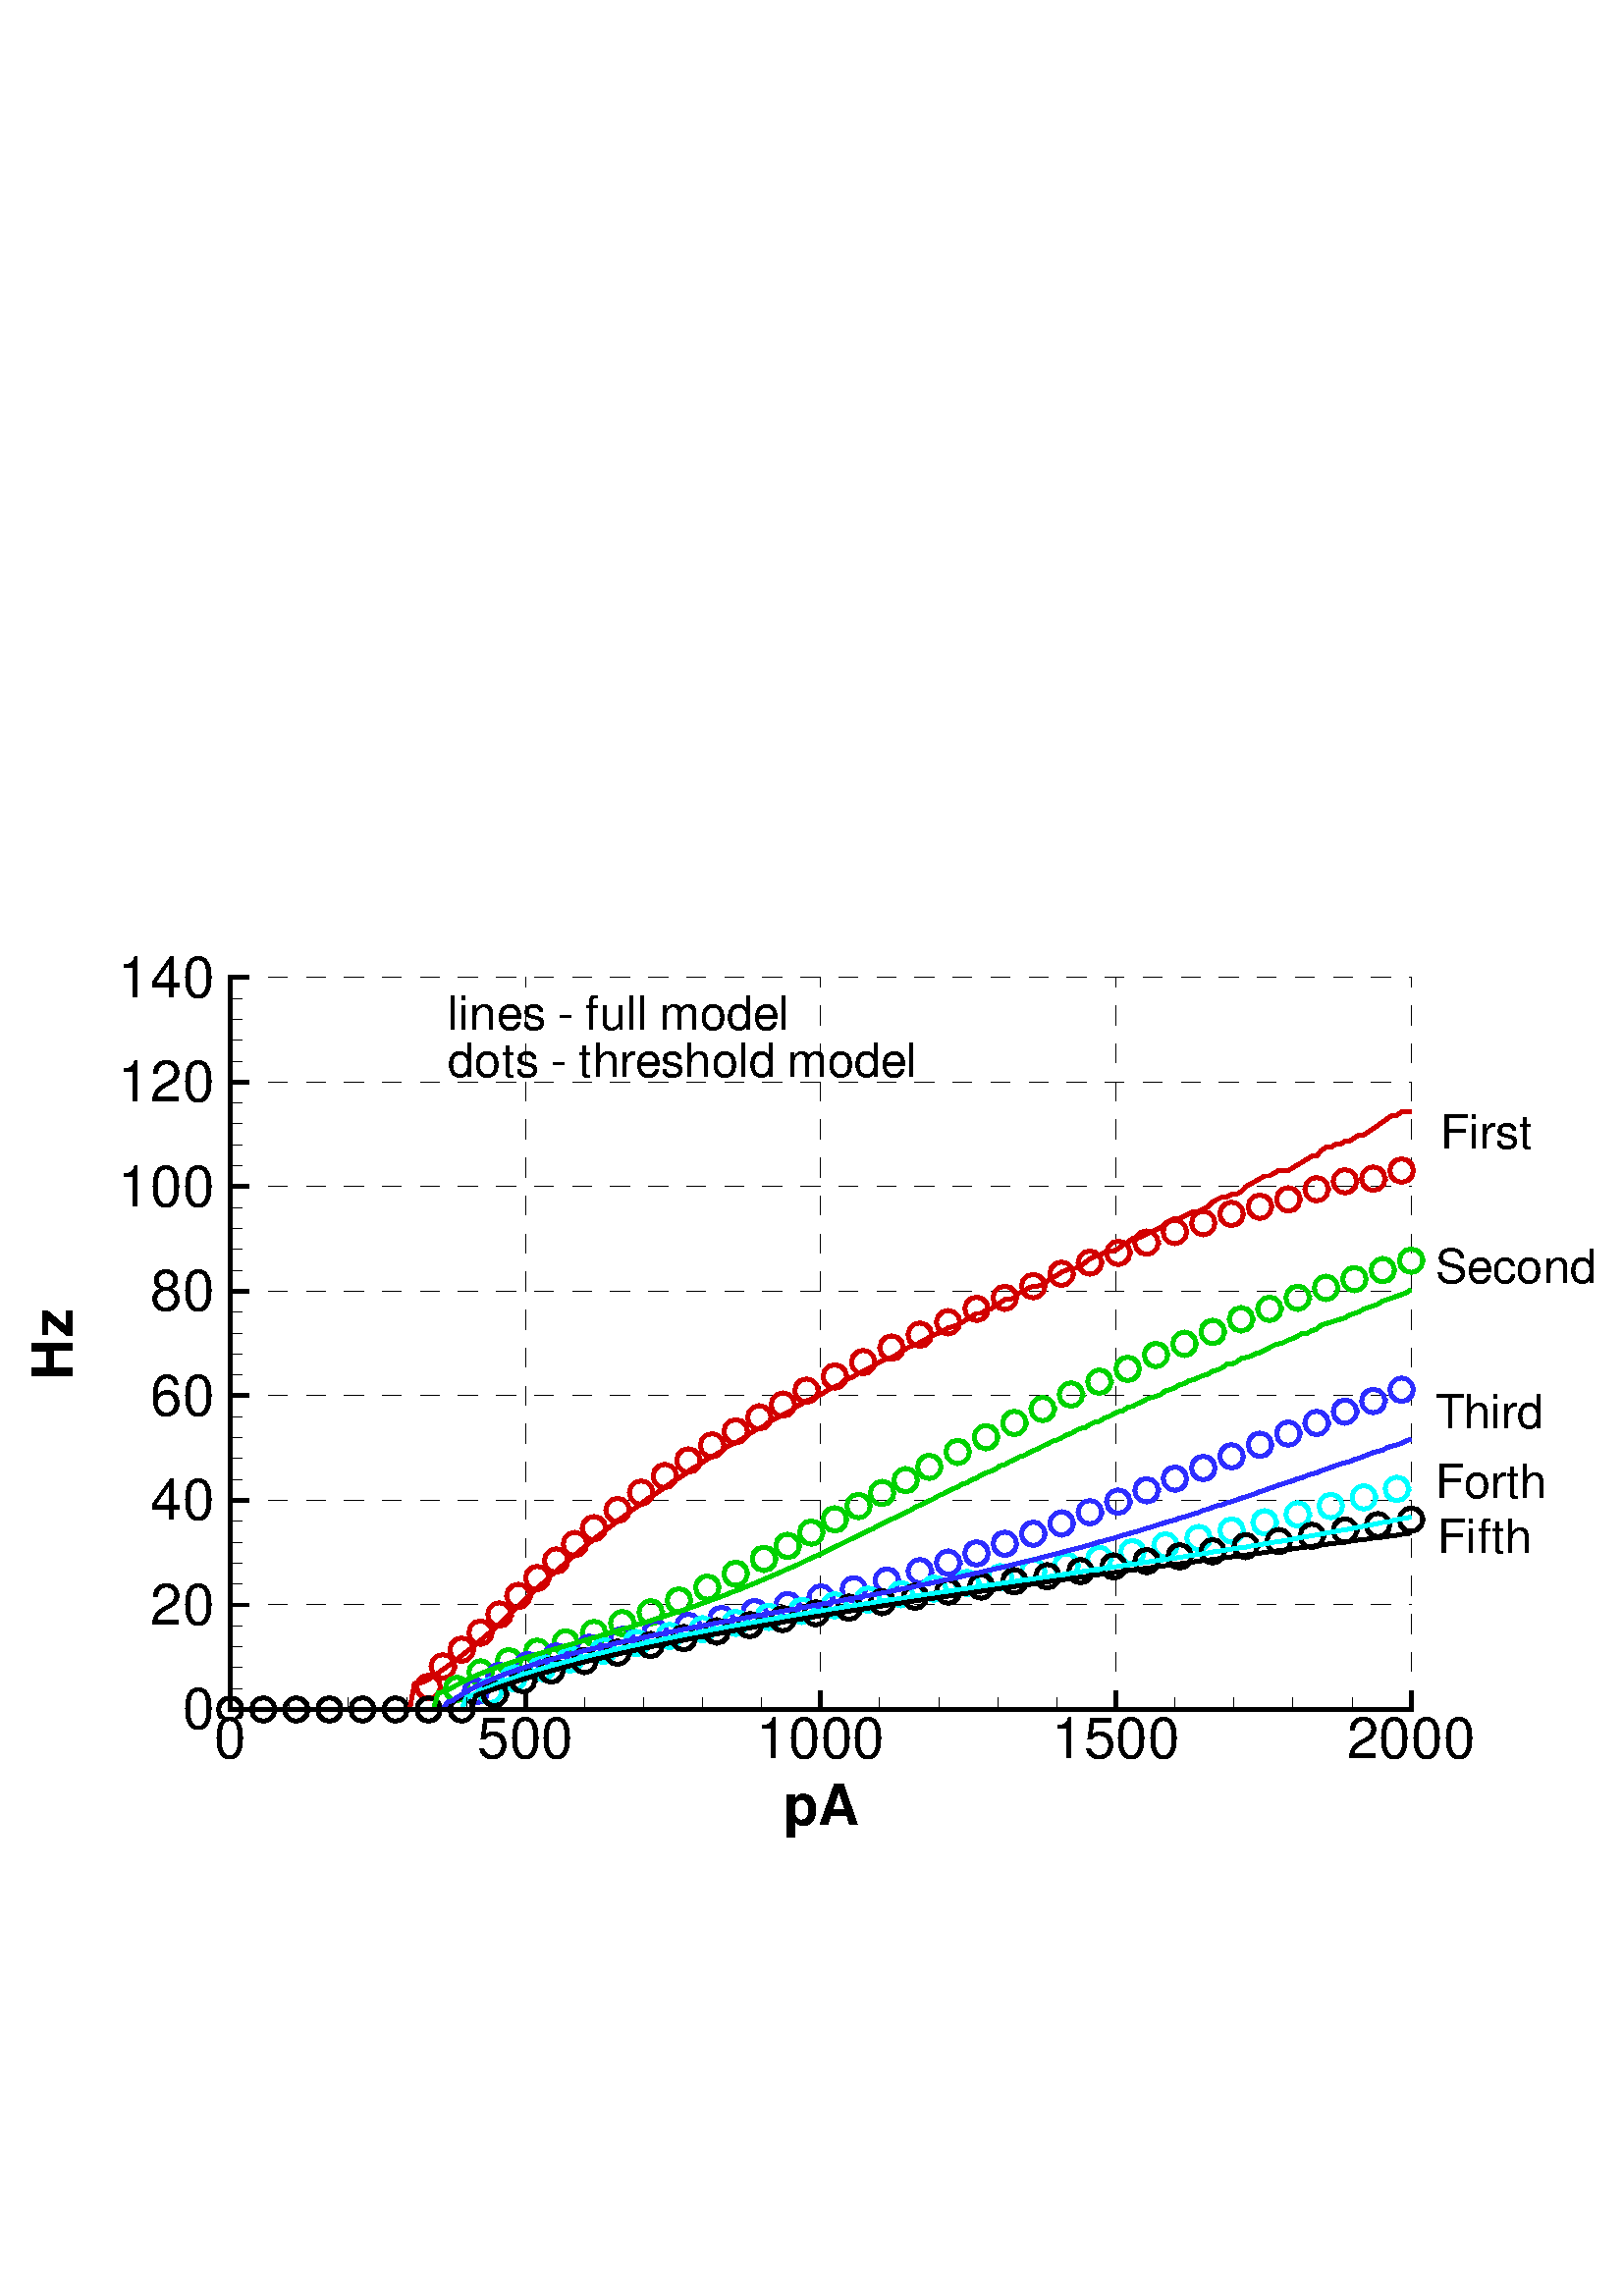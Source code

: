 %!PS-Adobe-2.0 EPSF-1.2
%%Pages:1
%%BoundingBox: 8 164 588 515
%%DocumentFonts: Helvetica Helvetica-Bold Symbol Times-Roman Times-Bold Times-Italic Times-BoldItalic Courier Courier-Bold
%%EndComments
/tecplotdict 120 dict def
tecplotdict begin
/ed  {exch def} def
/ftl {findfont exch scalefont setfont} def
/ftr {/ISOLatin1-Times-Roman ftl} def
/ftb {/ISOLatin1-Times-Bold ftl} def
/fti {/ISOLatin1-Times-Italic ftl} def
/ftib {/ISOLatin1-Times-BoldItalic ftl} def
/fcr {/ISOLatin1-Courier ftl} def
/fcb {/ISOLatin1-Courier-Bold ftl} def
/fhn {/ISOLatin1-Helvetica ftl} def
/fhb {/ISOLatin1-Helvetica-Bold ftl} def
/fsy {/Symbol ftl} def
/gs /gsave load def
/gr /grestore load def
/np /newpath load def
/cp /closepath load def
/g /setgray load def
/lc {setlinecap} def
/lj /setlinejoin load def
/x /setrgbcolor load def
/sd /setdash load def
/sw {setlinewidth} def
/cpt /currentpoint load def
/m {moveto} def
/rm /rmoveto load def
/l /lineto load def
/r /rlineto load def
/sf /setflat load def
/s /stroke load def
/q {cpt s m} def
/ro /rotate load def
/sh /show load def
/clp {cp gr gs np m l l l cp clip np cp} def
/dorect
{
/height ed
/width  ed
m
0 height r
width 0 r
0 height neg r
cp
} def
/er {cp np dorect g fill 0 g cp} def
/erc {cp np dorect x fill 0 g cp} def
/br {cp np dorect g cp s} def
/brc {cp np dorect x cp s} def
/ii 0 def
/n 0 def
/CurA 0 def
/Ry 0 def
/Rx 0 def
/CA 0 def
/SA 0 def
/SJ 0 def
/SI 0 def
/bi 0 def
/i 0 def
/ib 0 def
/ig 0 def
/ir 0 def
/ishade 0 def
/bshade 0 def
/dcs
{
m
dup dup dup
-2 div dup
rm
0 r
0 exch r
neg 0 r
cp
} bind def
/pg
{
/size ed
/Ny ed
/Nx ed
/Y2 ed
/X2 ed
/Y1 ed
/X1 ed
Ny 1 gt
{/Dy Y2 Y1 sub Ny 1 sub div def}
{/Dy 0.0 def}
ifelse
Nx 1 gt
{/Dx X2 X1 sub Nx 1 sub div def}
{/Dx 0.0 def}
ifelse
Y1 Dy Y2 Dy 2 div add
{
X1 Dx X2 Dx 2 div add
{
1 index
size 3 1 roll
dcs fill
Dx 0.0 eq
{exit}
if
} for
pop
Dy 0.0 eq
{exit}
if
} for
} bind def
/z
{
/ii ed
rea ii get
gra ii get
bla ii get
} def
/lrgb
{
/ii ed
/blue ed
/green ed
/red ed
bla ii blue put
gra ii green put
rea ii red put
} def
/trace
{
cp np
m
1 1 n 
{
pop
r
} for
cp
} def
/f
{
/ishade ed
/n ed 
s
trace
ishade g fill
} def
/b
{
/bshade ed
/n ed 
m
1 1 n 
{
pop
r
} for
bshade g s
} def
/fb
{
/bshade ed
/ishade ed
/n ed 
s 
n 2 mul 2 add copy
trace
ishade g fill
trace
bshade g s
} def
/c
{
/n ed 
s 
trace
s
} def
/fc
{
/i ed
/n ed 
s 
trace
i z x fill
} def
/fd
{
/ib ed
/ig ed
/ir ed
/n ed 
s 
trace
ir ig ib x fill
} def
/bc
{
/i ed
/n ed 
m
1 1 n 
{
pop
r
} for
i z x s
} def
/fbc
{
/ii ed
/bi ed
/n ed 
s 
n 2 mul 2 add copy
trace
ii z x fill
trace
bi z x s
} def
/fbd
{
/ib ed
/ig ed
/ir ed
/bi ed
/n ed 
s
n 2 mul 2 add copy
trace
ir ig ib x fill
trace
bi z x s
} def
/e
{
/Ry ed
/Rx ed
/CA ed
/SA ed
/SJ ed
/SI ed
/DelX SA cos Rx mul def
/DelY SA sin Ry mul def
/XI SI DelX add def
/YI SJ DelY add def
/OCX DelX def
/OCY DelY def
/N 0 def
SA CA add
CA
SA 360 add
{
/CurA ed
/CX CurA cos Rx mul def
/CY CurA sin Ry mul def
OCX CX sub 
OCY CY sub 
/OCX CX def
/OCY CY def
/N N 1 add def
}
for
XI YI N
} def
%%EndProlog
%%Page:? 1
/getisofont
{
findfont
dup length dict begin
{
1 index /FID ne {def}{pop pop} ifelse
} forall
/Encoding ISOLatin1Encoding def
currentdict
end
} def
/Helvetica             getisofont /ISOLatin1-Helvetica             exch definefont pop
/Helvetica-Bold        getisofont /ISOLatin1-Helvetica-Bold        exch definefont pop
/Helvetica-Oblique     getisofont /ISOLatin1-Helvetica-Oblique     exch definefont pop
/Helvetica-BoldOblique getisofont /ISOLatin1-Helvetica-BoldOblique exch definefont pop
/Times-Roman           getisofont /ISOLatin1-Times-Roman           exch definefont pop
/Times-Bold            getisofont /ISOLatin1-Times-Bold            exch definefont pop
/Times-BoldItalic      getisofont /ISOLatin1-Times-BoldItalic      exch definefont pop
/Times-Italic          getisofont /ISOLatin1-Times-Italic          exch definefont pop
/Courier               getisofont /ISOLatin1-Courier               exch definefont pop
/Courier-Bold          getisofont /ISOLatin1-Courier-Bold          exch definefont pop
/Courier-Oblique       getisofont /ISOLatin1-Courier-Oblique       exch definefont pop
/Courier-BoldOblique   getisofont /ISOLatin1-Courier-BoldOblique   exch definefont pop
/rea 468 array def
/gra 468 array def
/bla 468 array def
0 0 0 0 lrgb
0.824 0 0 1 lrgb
0 0.824 0 2 lrgb
0.176 0.176 1 3 lrgb
0 1 1 4 lrgb
1 1 0.176 5 lrgb
1 0 1 6 lrgb
1 1 1 7 lrgb
0.333 0.333 0.333 8 lrgb
0.831 0.831 0.831 9 lrgb
1 0.498 0 10 lrgb
0.498 1 0 11 lrgb
0 1 0.498 12 lrgb
0 0.498 1 13 lrgb
0.498 0 1 14 lrgb
1 0 0.498 15 lrgb
0.333 0 0 16 lrgb
1 0.667 0.667 17 lrgb
1 0.667 0.333 18 lrgb
0.333 1 0.333 19 lrgb
0.333 1 0.667 20 lrgb
0.333 0.333 1 21 lrgb
0.667 0.333 1 22 lrgb
1 0.333 0.333 23 lrgb
0.333 0.333 0 24 lrgb
1 1 0.667 25 lrgb
1 1 0.333 26 lrgb
0 1 0.333 27 lrgb
0.333 1 1 28 lrgb
0.333 0 1 29 lrgb
1 0.333 1 30 lrgb
1 0.333 0 31 lrgb
0 0.333 0 32 lrgb
0.667 1 0.667 33 lrgb
0.667 1 0.333 34 lrgb
0 0.667 0.333 35 lrgb
0.333 0.667 1 36 lrgb
0.333 0 0.667 37 lrgb
1 0.333 0.667 38 lrgb
0.667 0.333 0 39 lrgb
0 0.333 0.333 40 lrgb
0.667 1 1 41 lrgb
0.667 1 0 42 lrgb
0 0.667 0 43 lrgb
0 0.667 1 44 lrgb
0 0 0.667 45 lrgb
1 0 0.667 46 lrgb
0.667 0 0 47 lrgb
0 0 0.333 48 lrgb
0.667 0.667 1 49 lrgb
0.667 0.667 0 50 lrgb
0.333 0.667 0 51 lrgb
0 0.667 0.667 52 lrgb
0 0.333 0.667 53 lrgb
0.667 0 0.667 54 lrgb
0.667 0 0.333 55 lrgb
0.333 0 0.333 56 lrgb
1 0.667 1 57 lrgb
0.667 0.667 0.333 58 lrgb
0.333 0.667 0.333 59 lrgb
0.333 0.667 0.667 60 lrgb
0.333 0.333 0.667 61 lrgb
0.667 0.333 0.667 62 lrgb
0.667 0.333 0.333 63 lrgb
0.588 0.588 0.588 64 lrgb
0.412 0.412 0.412 65 lrgb
0 0 0 66 lrgb
0 0 1 67 lrgb
0 0.012 1 68 lrgb
0 0.02 1 69 lrgb
0 0.031 1 70 lrgb
0 0.039 1 71 lrgb
0 0.051 1 72 lrgb
0 0.059 1 73 lrgb
0 0.071 1 74 lrgb
0 0.078 1 75 lrgb
0 0.09 1 76 lrgb
0 0.098 1 77 lrgb
0 0.11 1 78 lrgb
0 0.122 1 79 lrgb
0 0.129 1 80 lrgb
0 0.141 1 81 lrgb
0 0.149 1 82 lrgb
0 0.161 1 83 lrgb
0 0.169 1 84 lrgb
0 0.18 1 85 lrgb
0 0.188 1 86 lrgb
0 0.2 1 87 lrgb
0 0.212 1 88 lrgb
0 0.22 1 89 lrgb
0 0.231 1 90 lrgb
0 0.239 1 91 lrgb
0 0.251 1 92 lrgb
0 0.259 1 93 lrgb
0 0.271 1 94 lrgb
0 0.278 1 95 lrgb
0 0.29 1 96 lrgb
0 0.298 1 97 lrgb
0 0.31 1 98 lrgb
0 0.322 1 99 lrgb
0 0.329 1 100 lrgb
0 0.341 1 101 lrgb
0 0.349 1 102 lrgb
0 0.361 1 103 lrgb
0 0.369 1 104 lrgb
0 0.38 1 105 lrgb
0 0.388 1 106 lrgb
0 0.4 1 107 lrgb
0 0.412 1 108 lrgb
0 0.42 1 109 lrgb
0 0.431 1 110 lrgb
0 0.439 1 111 lrgb
0 0.451 1 112 lrgb
0 0.459 1 113 lrgb
0 0.471 1 114 lrgb
0 0.478 1 115 lrgb
0 0.49 1 116 lrgb
0 0.498 1 117 lrgb
0 0.51 1 118 lrgb
0 0.522 1 119 lrgb
0 0.529 1 120 lrgb
0 0.541 1 121 lrgb
0 0.549 1 122 lrgb
0 0.561 1 123 lrgb
0 0.569 1 124 lrgb
0 0.58 1 125 lrgb
0 0.588 1 126 lrgb
0 0.6 1 127 lrgb
0 0.612 1 128 lrgb
0 0.62 1 129 lrgb
0 0.631 1 130 lrgb
0 0.639 1 131 lrgb
0 0.651 1 132 lrgb
0 0.659 1 133 lrgb
0 0.671 1 134 lrgb
0 0.678 1 135 lrgb
0 0.69 1 136 lrgb
0 0.698 1 137 lrgb
0 0.71 1 138 lrgb
0 0.722 1 139 lrgb
0 0.729 1 140 lrgb
0 0.741 1 141 lrgb
0 0.749 1 142 lrgb
0 0.761 1 143 lrgb
0 0.769 1 144 lrgb
0 0.78 1 145 lrgb
0 0.788 1 146 lrgb
0 0.8 1 147 lrgb
0 0.812 1 148 lrgb
0 0.82 1 149 lrgb
0 0.831 1 150 lrgb
0 0.839 1 151 lrgb
0 0.851 1 152 lrgb
0 0.859 1 153 lrgb
0 0.871 1 154 lrgb
0 0.878 1 155 lrgb
0 0.89 1 156 lrgb
0 0.898 1 157 lrgb
0 0.91 1 158 lrgb
0 0.922 1 159 lrgb
0 0.929 1 160 lrgb
0 0.941 1 161 lrgb
0 0.949 1 162 lrgb
0 0.961 1 163 lrgb
0 0.969 1 164 lrgb
0 0.98 1 165 lrgb
0 0.988 1 166 lrgb
0 1 1 167 lrgb
0 1 0.988 168 lrgb
0 1 0.98 169 lrgb
0 1 0.969 170 lrgb
0 1 0.961 171 lrgb
0 1 0.949 172 lrgb
0 1 0.941 173 lrgb
0 1 0.929 174 lrgb
0 1 0.922 175 lrgb
0 1 0.91 176 lrgb
0 1 0.898 177 lrgb
0 1 0.89 178 lrgb
0 1 0.878 179 lrgb
0 1 0.871 180 lrgb
0 1 0.859 181 lrgb
0 1 0.851 182 lrgb
0 1 0.839 183 lrgb
0 1 0.831 184 lrgb
0 1 0.82 185 lrgb
0 1 0.812 186 lrgb
0 1 0.8 187 lrgb
0 1 0.788 188 lrgb
0 1 0.78 189 lrgb
0 1 0.769 190 lrgb
0 1 0.761 191 lrgb
0 1 0.749 192 lrgb
0 1 0.741 193 lrgb
0 1 0.729 194 lrgb
0 1 0.722 195 lrgb
0 1 0.71 196 lrgb
0 1 0.698 197 lrgb
0 1 0.69 198 lrgb
0 1 0.678 199 lrgb
0 1 0.671 200 lrgb
0 1 0.659 201 lrgb
0 1 0.651 202 lrgb
0 1 0.639 203 lrgb
0 1 0.631 204 lrgb
0 1 0.62 205 lrgb
0 1 0.612 206 lrgb
0 1 0.6 207 lrgb
0 1 0.588 208 lrgb
0 1 0.58 209 lrgb
0 1 0.569 210 lrgb
0 1 0.561 211 lrgb
0 1 0.549 212 lrgb
0 1 0.541 213 lrgb
0 1 0.529 214 lrgb
0 1 0.522 215 lrgb
0 1 0.51 216 lrgb
0 1 0.498 217 lrgb
0 1 0.49 218 lrgb
0 1 0.478 219 lrgb
0 1 0.471 220 lrgb
0 1 0.459 221 lrgb
0 1 0.451 222 lrgb
0 1 0.439 223 lrgb
0 1 0.431 224 lrgb
0 1 0.42 225 lrgb
0 1 0.412 226 lrgb
0 1 0.4 227 lrgb
0 1 0.388 228 lrgb
0 1 0.38 229 lrgb
0 1 0.369 230 lrgb
0 1 0.361 231 lrgb
0 1 0.349 232 lrgb
0 1 0.341 233 lrgb
0 1 0.329 234 lrgb
0 1 0.322 235 lrgb
0 1 0.31 236 lrgb
0 1 0.298 237 lrgb
0 1 0.29 238 lrgb
0 1 0.278 239 lrgb
0 1 0.271 240 lrgb
0 1 0.259 241 lrgb
0 1 0.251 242 lrgb
0 1 0.239 243 lrgb
0 1 0.231 244 lrgb
0 1 0.22 245 lrgb
0 1 0.212 246 lrgb
0 1 0.2 247 lrgb
0 1 0.188 248 lrgb
0 1 0.18 249 lrgb
0 1 0.169 250 lrgb
0 1 0.161 251 lrgb
0 1 0.149 252 lrgb
0 1 0.141 253 lrgb
0 1 0.129 254 lrgb
0 1 0.122 255 lrgb
0 1 0.11 256 lrgb
0 1 0.098 257 lrgb
0 1 0.09 258 lrgb
0 1 0.078 259 lrgb
0 1 0.071 260 lrgb
0 1 0.059 261 lrgb
0 1 0.051 262 lrgb
0 1 0.039 263 lrgb
0 1 0.031 264 lrgb
0 1 0.02 265 lrgb
0 1 0.012 266 lrgb
0 1 0 267 lrgb
0.012 1 0 268 lrgb
0.02 1 0 269 lrgb
0.031 1 0 270 lrgb
0.039 1 0 271 lrgb
0.051 1 0 272 lrgb
0.059 1 0 273 lrgb
0.071 1 0 274 lrgb
0.078 1 0 275 lrgb
0.09 1 0 276 lrgb
0.098 1 0 277 lrgb
0.11 1 0 278 lrgb
0.122 1 0 279 lrgb
0.129 1 0 280 lrgb
0.141 1 0 281 lrgb
0.149 1 0 282 lrgb
0.161 1 0 283 lrgb
0.169 1 0 284 lrgb
0.18 1 0 285 lrgb
0.188 1 0 286 lrgb
0.2 1 0 287 lrgb
0.212 1 0 288 lrgb
0.22 1 0 289 lrgb
0.231 1 0 290 lrgb
0.239 1 0 291 lrgb
0.251 1 0 292 lrgb
0.259 1 0 293 lrgb
0.271 1 0 294 lrgb
0.278 1 0 295 lrgb
0.29 1 0 296 lrgb
0.298 1 0 297 lrgb
0.31 1 0 298 lrgb
0.322 1 0 299 lrgb
0.329 1 0 300 lrgb
0.341 1 0 301 lrgb
0.349 1 0 302 lrgb
0.361 1 0 303 lrgb
0.369 1 0 304 lrgb
0.38 1 0 305 lrgb
0.388 1 0 306 lrgb
0.4 1 0 307 lrgb
0.412 1 0 308 lrgb
0.42 1 0 309 lrgb
0.431 1 0 310 lrgb
0.439 1 0 311 lrgb
0.451 1 0 312 lrgb
0.459 1 0 313 lrgb
0.471 1 0 314 lrgb
0.478 1 0 315 lrgb
0.49 1 0 316 lrgb
0.498 1 0 317 lrgb
0.51 1 0 318 lrgb
0.522 1 0 319 lrgb
0.529 1 0 320 lrgb
0.541 1 0 321 lrgb
0.549 1 0 322 lrgb
0.561 1 0 323 lrgb
0.569 1 0 324 lrgb
0.58 1 0 325 lrgb
0.588 1 0 326 lrgb
0.6 1 0 327 lrgb
0.612 1 0 328 lrgb
0.62 1 0 329 lrgb
0.631 1 0 330 lrgb
0.639 1 0 331 lrgb
0.651 1 0 332 lrgb
0.659 1 0 333 lrgb
0.671 1 0 334 lrgb
0.678 1 0 335 lrgb
0.69 1 0 336 lrgb
0.698 1 0 337 lrgb
0.71 1 0 338 lrgb
0.722 1 0 339 lrgb
0.729 1 0 340 lrgb
0.741 1 0 341 lrgb
0.749 1 0 342 lrgb
0.761 1 0 343 lrgb
0.769 1 0 344 lrgb
0.78 1 0 345 lrgb
0.788 1 0 346 lrgb
0.8 1 0 347 lrgb
0.812 1 0 348 lrgb
0.82 1 0 349 lrgb
0.831 1 0 350 lrgb
0.839 1 0 351 lrgb
0.851 1 0 352 lrgb
0.859 1 0 353 lrgb
0.871 1 0 354 lrgb
0.878 1 0 355 lrgb
0.89 1 0 356 lrgb
0.898 1 0 357 lrgb
0.91 1 0 358 lrgb
0.922 1 0 359 lrgb
0.929 1 0 360 lrgb
0.941 1 0 361 lrgb
0.949 1 0 362 lrgb
0.961 1 0 363 lrgb
0.969 1 0 364 lrgb
0.98 1 0 365 lrgb
0.988 1 0 366 lrgb
1 1 0 367 lrgb
1 0.988 0 368 lrgb
1 0.98 0 369 lrgb
1 0.969 0 370 lrgb
1 0.961 0 371 lrgb
1 0.949 0 372 lrgb
1 0.941 0 373 lrgb
1 0.929 0 374 lrgb
1 0.922 0 375 lrgb
1 0.91 0 376 lrgb
1 0.898 0 377 lrgb
1 0.89 0 378 lrgb
1 0.878 0 379 lrgb
1 0.871 0 380 lrgb
1 0.859 0 381 lrgb
1 0.851 0 382 lrgb
1 0.839 0 383 lrgb
1 0.831 0 384 lrgb
1 0.82 0 385 lrgb
1 0.812 0 386 lrgb
1 0.8 0 387 lrgb
1 0.788 0 388 lrgb
1 0.78 0 389 lrgb
1 0.769 0 390 lrgb
1 0.761 0 391 lrgb
1 0.749 0 392 lrgb
1 0.741 0 393 lrgb
1 0.729 0 394 lrgb
1 0.722 0 395 lrgb
1 0.71 0 396 lrgb
1 0.698 0 397 lrgb
1 0.69 0 398 lrgb
1 0.678 0 399 lrgb
1 0.671 0 400 lrgb
1 0.659 0 401 lrgb
1 0.651 0 402 lrgb
1 0.639 0 403 lrgb
1 0.631 0 404 lrgb
1 0.62 0 405 lrgb
1 0.612 0 406 lrgb
1 0.6 0 407 lrgb
1 0.588 0 408 lrgb
1 0.58 0 409 lrgb
1 0.569 0 410 lrgb
1 0.561 0 411 lrgb
1 0.549 0 412 lrgb
1 0.541 0 413 lrgb
1 0.529 0 414 lrgb
1 0.522 0 415 lrgb
1 0.51 0 416 lrgb
1 0.498 0 417 lrgb
1 0.49 0 418 lrgb
1 0.478 0 419 lrgb
1 0.471 0 420 lrgb
1 0.459 0 421 lrgb
1 0.451 0 422 lrgb
1 0.439 0 423 lrgb
1 0.431 0 424 lrgb
1 0.42 0 425 lrgb
1 0.412 0 426 lrgb
1 0.4 0 427 lrgb
1 0.388 0 428 lrgb
1 0.38 0 429 lrgb
1 0.369 0 430 lrgb
1 0.361 0 431 lrgb
1 0.349 0 432 lrgb
1 0.341 0 433 lrgb
1 0.329 0 434 lrgb
1 0.322 0 435 lrgb
1 0.31 0 436 lrgb
1 0.298 0 437 lrgb
1 0.29 0 438 lrgb
1 0.278 0 439 lrgb
1 0.271 0 440 lrgb
1 0.259 0 441 lrgb
1 0.251 0 442 lrgb
1 0.239 0 443 lrgb
1 0.231 0 444 lrgb
1 0.22 0 445 lrgb
1 0.212 0 446 lrgb
1 0.2 0 447 lrgb
1 0.188 0 448 lrgb
1 0.18 0 449 lrgb
1 0.169 0 450 lrgb
1 0.161 0 451 lrgb
1 0.149 0 452 lrgb
1 0.141 0 453 lrgb
1 0.129 0 454 lrgb
1 0.122 0 455 lrgb
1 0.11 0 456 lrgb
1 0.098 0 457 lrgb
1 0.09 0 458 lrgb
1 0.078 0 459 lrgb
1 0.071 0 460 lrgb
1 0.059 0 461 lrgb
1 0.051 0 462 lrgb
1 0.039 0 463 lrgb
1 0.031 0 464 lrgb
1 0.02 0 465 lrgb
1 0.012 0 466 lrgb
1 0 0 467 lrgb
5 setmiterlimit
0.025 0.025 scale np
gs
359 6611 359 20559 23452 20559 23452 6611 clp
7 z 360 6612 23091 13946 erc
3376 8603 3376 19343 20696 19343 20696 8603 clp
0 z x 14 sw
0 lc
0 lj
[279] 0 sd
3377 8604 m
3377 19342 l
s
7706 8604 m
7706 19342 l
s
12036 8604 m
12036 19342 l
s
16365 8604 m
16365 19342 l
s
20695 8604 m
20695 19342 l
s
3377 8604 m
20695 8604 l
s
3377 10138 m
20695 10138 l
s
3377 11672 m
20695 11672 l
s
3377 13206 m
20695 13206 l
s
3377 14740 m
20695 14740 l
s
3377 16274 m
20695 16274 l
s
3377 17808 m
20695 17808 l
s
3377 19342 m
20695 19342 l
s
359 6611 359 20559 23452 20559 23452 6611 clp
3377 8604 0 30 173 173 e
56 sw
2 lc
0 lj
[] 0 sd
1 bc
3861 8604 0 30 173 173 e
1 bc
4346 8604 0 30 173 173 e
1 bc
4831 8604 0 30 173 173 e
1 bc
5316 8604 0 30 173 173 e
1 bc
5801 8604 0 30 173 173 e
1 bc
6286 8935 0 30 173 173 e
1 bc
6494 9236 0 30 173 173 e
1 bc
6771 9481 0 30 173 173 e
1 bc
7048 9732 0 30 173 173 e
1 bc
7325 9998 0 30 173 173 e
1 bc
7602 10269 0 30 173 173 e
1 bc
7879 10533 0 30 173 173 e
1 bc
8156 10789 0 30 173 173 e
1 bc
8433 11031 0 30 173 173 e
1 bc
8711 11262 0 30 173 173 e
1 bc
9057 11531 0 30 173 173 e
1 bc
9403 11786 0 30 173 173 e
1 bc
9750 12028 0 30 173 173 e
1 bc
10096 12256 0 30 173 173 e
1 bc
10442 12478 0 30 173 173 e
1 bc
10789 12684 0 30 173 173 e
1 bc
11135 12889 0 30 173 173 e
1 bc
11481 13076 0 30 173 173 e
1 bc
11828 13281 0 30 173 173 e
1 bc
12243 13489 0 30 173 173 e
1 bc
12659 13700 0 30 173 173 e
1 bc
13075 13912 0 30 173 173 e
1 bc
13490 14102 0 30 173 173 e
1 bc
13906 14285 0 30 173 173 e
1 bc
14322 14481 0 30 173 173 e
1 bc
14737 14643 0 30 173 173 e
1 bc
15153 14814 0 30 173 173 e
1 bc
15569 14996 0 30 173 173 e
1 bc
15984 15160 0 30 173 173 e
1 bc
16400 15303 0 30 173 173 e
1 bc
16815 15452 0 30 173 173 e
1 bc
17231 15609 0 30 173 173 e
1 bc
17647 15739 0 30 173 173 e
1 bc
18062 15874 0 30 173 173 e
1 bc
18478 15979 0 30 173 173 e
1 bc
18894 16087 0 30 173 173 e
1 bc
19309 16236 0 30 173 173 e
1 bc
19725 16352 0 30 173 173 e
1 bc
20141 16391 0 30 173 173 e
1 bc
20556 16511 0 30 173 173 e
1 bc
3377 8604 0 30 173 173 e
2 bc
3861 8604 0 30 173 173 e
2 bc
4346 8604 0 30 173 173 e
2 bc
4831 8604 0 30 173 173 e
2 bc
5316 8604 0 30 173 173 e
2 bc
5801 8604 0 30 173 173 e
2 bc
6286 8604 0 30 173 173 e
2 bc
6702 8905 0 30 173 173 e
2 bc
7048 9147 0 30 173 173 e
2 bc
7464 9312 0 30 173 173 e
2 bc
7879 9453 0 30 173 173 e
2 bc
8295 9588 0 30 173 173 e
2 bc
8711 9726 0 30 173 173 e
2 bc
9126 9871 0 30 173 173 e
2 bc
9542 10029 0 30 173 173 e
2 bc
9957 10203 0 30 173 173 e
2 bc
10373 10392 0 30 173 173 e
2 bc
10789 10596 0 30 173 173 e
2 bc
11204 10814 0 30 173 173 e
2 bc
11551 11004 0 30 173 173 e
2 bc
11897 11199 0 30 173 173 e
2 bc
12243 11393 0 30 173 173 e
2 bc
12590 11588 0 30 173 173 e
2 bc
12936 11780 0 30 173 173 e
2 bc
13283 11968 0 30 173 173 e
2 bc
13629 12163 0 30 173 173 e
2 bc
14045 12382 0 30 173 173 e
2 bc
14460 12599 0 30 173 173 e
2 bc
14876 12807 0 30 173 173 e
2 bc
15291 13012 0 30 173 173 e
2 bc
15707 13224 0 30 173 173 e
2 bc
16123 13413 0 30 173 173 e
2 bc
16538 13601 0 30 173 173 e
2 bc
16954 13804 0 30 173 173 e
2 bc
17370 13968 0 30 173 173 e
2 bc
17785 14142 0 30 173 173 e
2 bc
18201 14328 0 30 173 173 e
2 bc
18617 14481 0 30 173 173 e
2 bc
19032 14643 0 30 173 173 e
2 bc
19448 14789 0 30 173 173 e
2 bc
19864 14917 0 30 173 173 e
2 bc
20279 15049 0 30 173 173 e
2 bc
20695 15188 0 30 173 173 e
2 bc
3377 8604 0 30 173 173 e
3 bc
3861 8604 0 30 173 173 e
3 bc
4346 8604 0 30 173 173 e
3 bc
4831 8604 0 30 173 173 e
3 bc
5316 8604 0 30 173 173 e
3 bc
5801 8604 0 30 173 173 e
3 bc
6286 8604 0 30 173 173 e
3 bc
6771 8604 0 30 173 173 e
3 bc
6979 8872 0 30 173 173 e
3 bc
7325 9097 0 30 173 173 e
3 bc
7741 9255 0 30 173 173 e
3 bc
8156 9382 0 30 173 173 e
3 bc
8641 9509 0 30 173 173 e
3 bc
9126 9624 0 30 173 173 e
3 bc
9611 9730 0 30 173 173 e
3 bc
10096 9831 0 30 173 173 e
3 bc
10581 9931 0 30 173 173 e
3 bc
11066 10032 0 30 173 173 e
3 bc
11551 10136 0 30 173 173 e
3 bc
12036 10248 0 30 173 173 e
3 bc
12521 10367 0 30 173 173 e
3 bc
13005 10495 0 30 173 173 e
3 bc
13490 10633 0 30 173 173 e
3 bc
13906 10758 0 30 173 173 e
3 bc
14322 10893 0 30 173 173 e
3 bc
14737 11035 0 30 173 173 e
3 bc
15153 11182 0 30 173 173 e
3 bc
15569 11333 0 30 173 173 e
3 bc
15984 11498 0 30 173 173 e
3 bc
16400 11653 0 30 173 173 e
3 bc
16815 11820 0 30 173 173 e
3 bc
17231 11990 0 30 173 173 e
3 bc
17647 12147 0 30 173 173 e
3 bc
18062 12318 0 30 173 173 e
3 bc
18478 12487 0 30 173 173 e
3 bc
18894 12651 0 30 173 173 e
3 bc
19309 12807 0 30 173 173 e
3 bc
19725 12974 0 30 173 173 e
3 bc
20141 13129 0 30 173 173 e
3 bc
20556 13295 0 30 173 173 e
3 bc
3377 8604 0 30 173 173 e
4 bc
3861 8604 0 30 173 173 e
4 bc
4346 8604 0 30 173 173 e
4 bc
4831 8604 0 30 173 173 e
4 bc
5316 8604 0 30 173 173 e
4 bc
5801 8604 0 30 173 173 e
4 bc
6286 8604 0 30 173 173 e
4 bc
6771 8604 0 30 173 173 e
4 bc
7187 8875 0 30 173 173 e
4 bc
7533 9062 0 30 173 173 e
4 bc
7949 9214 0 30 173 173 e
4 bc
8364 9338 0 30 173 173 e
4 bc
8849 9464 0 30 173 173 e
4 bc
9334 9578 0 30 173 173 e
4 bc
9819 9682 0 30 173 173 e
4 bc
10304 9780 0 30 173 173 e
4 bc
10789 9874 0 30 173 173 e
4 bc
11274 9962 0 30 173 173 e
4 bc
11759 10050 0 30 173 173 e
4 bc
12243 10132 0 30 173 173 e
4 bc
12728 10215 0 30 173 173 e
4 bc
13213 10295 0 30 173 173 e
4 bc
13698 10377 0 30 173 173 e
4 bc
14183 10459 0 30 173 173 e
4 bc
14668 10543 0 30 173 173 e
4 bc
15153 10630 0 30 173 173 e
4 bc
15638 10717 0 30 173 173 e
4 bc
16123 10814 0 30 173 173 e
4 bc
16608 10911 0 30 173 173 e
4 bc
17093 11012 0 30 173 173 e
4 bc
17578 11119 0 30 173 173 e
4 bc
18062 11230 0 30 173 173 e
4 bc
18547 11348 0 30 173 173 e
4 bc
19032 11466 0 30 173 173 e
4 bc
19517 11588 0 30 173 173 e
4 bc
20002 11715 0 30 173 173 e
4 bc
20487 11840 0 30 173 173 e
4 bc
3377 8604 0 30 173 173 e
0 bc
3861 8604 0 30 173 173 e
0 bc
4346 8604 0 30 173 173 e
0 bc
4831 8604 0 30 173 173 e
0 bc
5316 8604 0 30 173 173 e
0 bc
5801 8604 0 30 173 173 e
0 bc
6286 8604 0 30 173 173 e
0 bc
6771 8604 0 30 173 173 e
0 bc
7256 8830 0 30 173 173 e
0 bc
7671 9034 0 30 173 173 e
0 bc
8087 9177 0 30 173 173 e
0 bc
8572 9316 0 30 173 173 e
0 bc
9057 9438 0 30 173 173 e
0 bc
9542 9549 0 30 173 173 e
0 bc
10027 9651 0 30 173 173 e
0 bc
10512 9749 0 30 173 173 e
0 bc
10997 9841 0 30 173 173 e
0 bc
11481 9930 0 30 173 173 e
0 bc
11966 10015 0 30 173 173 e
0 bc
12451 10097 0 30 173 173 e
0 bc
12936 10179 0 30 173 173 e
0 bc
13421 10257 0 30 173 173 e
0 bc
13906 10333 0 30 173 173 e
0 bc
14391 10408 0 30 173 173 e
0 bc
14876 10484 0 30 173 173 e
0 bc
15361 10558 0 30 173 173 e
0 bc
15846 10633 0 30 173 173 e
0 bc
16331 10702 0 30 173 173 e
0 bc
16815 10780 0 30 173 173 e
0 bc
17300 10850 0 30 173 173 e
0 bc
17785 10924 0 30 173 173 e
0 bc
18270 11001 0 30 173 173 e
0 bc
18755 11074 0 30 173 173 e
0 bc
19240 11152 0 30 173 173 e
0 bc
19725 11230 0 30 173 173 e
0 bc
20210 11309 0 30 173 173 e
0 bc
20695 11388 0 30 173 173 e
0 bc
3376 8603 3376 19343 20696 19343 20696 8603 clp
1 z x 56 sw
0 lc
0 lj
[] 0 sd
3377 8604 m
3446 8604 l
3515 8604 l
3584 8604 l
3654 8604 l
3723 8604 l
3792 8604 l
3861 8604 l
3931 8604 l
4000 8604 l
4069 8604 l
4139 8604 l
4208 8604 l
4277 8604 l
4346 8604 l
4416 8604 l
4485 8604 l
4554 8604 l
4623 8604 l
4693 8604 l
4762 8604 l
4831 8604 l
4901 8604 l
4970 8604 l
5039 8604 l
5108 8604 l
5178 8604 l
5247 8604 l
5316 8604 l
5385 8604 l
5455 8604 l
5524 8604 l
5593 8604 l
5663 8604 l
5732 8604 l
5801 8604 l
5870 8604 l
5940 8604 l
6009 8604 l
6078 8986 l
6147 8992 l
6217 9010 l
6286 9046 l
6355 9091 l
6425 9139 l
6494 9189 l
6563 9239 l
6632 9291 l
6702 9342 l
6771 9394 l
6840 9448 l
6909 9503 l
6979 9559 l
7048 9617 l
7117 9676 l
7187 9737 l
7256 9798 l
7325 9862 l
7394 9927 l
7464 9992 l
7533 10058 l
7602 10124 l
7671 10188 l
7741 10253 l
7810 10318 l
7879 10383 l
7949 10445 l
8018 10509 l
8087 10575 l
8156 10633 l
8226 10694 l
8295 10755 l
8364 10814 l
8433 10873 l
8503 10932 l
8572 10989 l
8641 11043 l
8711 11106 l
8780 11156 l
8849 11208 l
8918 11262 l
8988 11314 l
9057 11373 l
9126 11418 l
9195 11471 l
9265 11526 l
9334 11571 l
9403 11623 l
9473 11678 l
9542 11722 l
9611 11767 l
9680 11813 l
9750 11861 l
9819 11910 l
9888 11960 l
9957 11998 l
10027 12043 l
10096 12098 l
10165 12147 l
10235 12180 l
10304 12230 l
10373 12274 l
10442 12309 l
10512 12354 l
10581 12391 l
10650 12448 l
10719 12487 l
10789 12517 l
10858 12557 l
10927 12599 l
10997 12651 l
11066 12695 l
11135 12727 l
11204 12761 l
11274 12818 l
11343 12853 l
11412 12889 l
11481 12925 l
11551 12962 l
11620 12999 l
11689 13050 l
11759 13089 l
11828 13129 l
11897 13156 l
11966 13197 l
12036 13224 l
12105 13266 l
12174 13309 l
12243 13338 l
12313 13368 l
12382 13428 l
12451 13458 l
12521 13489 l
12590 13536 l
12659 13568 l
12728 13601 l
12798 13633 l
12867 13683 l
12936 13717 l
13005 13752 l
13075 13769 l
13144 13804 l
13213 13857 l
13283 13894 l
13352 13930 l
13421 13949 l
13490 13986 l
13560 14024 l
13629 14063 l
13698 14102 l
13767 14122 l
13837 14162 l
13906 14202 l
13975 14223 l
14045 14244 l
14114 14285 l
14183 14328 l
14252 14371 l
14322 14415 l
14391 14415 l
14460 14459 l
14529 14481 l
14599 14527 l
14668 14573 l
14737 14620 l
14807 14620 l
14876 14643 l
14945 14715 l
15014 14740 l
15084 14789 l
15153 14814 l
15222 14814 l
15291 14840 l
15361 14891 l
15430 14943 l
15499 14969 l
15569 15022 l
15638 15049 l
15707 15077 l
15776 15077 l
15846 15104 l
15915 15160 l
15984 15216 l
16053 15245 l
16123 15274 l
16192 15303 l
16261 15332 l
16331 15332 l
16400 15362 l
16469 15422 l
16538 15452 l
16608 15514 l
16677 15514 l
16746 15545 l
16815 15577 l
16885 15609 l
16954 15641 l
17023 15673 l
17093 15739 l
17162 15772 l
17231 15806 l
17300 15806 l
17370 15840 l
17439 15874 l
17508 15909 l
17578 15909 l
17647 15944 l
17716 15979 l
17785 16051 l
17855 16087 l
17924 16124 l
17993 16124 l
18062 16161 l
18132 16161 l
18201 16198 l
18270 16274 l
18340 16313 l
18409 16352 l
18478 16391 l
18547 16431 l
18617 16431 l
18686 16471 l
18755 16511 l
18824 16511 l
18894 16511 l
18963 16552 l
19032 16594 l
19102 16635 l
19171 16678 l
19240 16720 l
19309 16720 l
19379 16807 l
19448 16851 l
19517 16851 l
19586 16896 l
19656 16896 l
19725 16941 l
19794 16941 l
19864 16987 l
19933 17033 l
20002 17033 l
20071 17079 l
20141 17126 l
20210 17174 l
20279 17222 l
20348 17271 l
20418 17320 l
20487 17320 l
20556 17370 l
20626 17370 l
20695 17370 l
q
2 z x 3377 8604 m
3446 8604 l
3515 8604 l
3584 8604 l
3654 8604 l
3723 8604 l
3792 8604 l
3861 8604 l
3931 8604 l
4000 8604 l
4069 8604 l
4139 8604 l
4208 8604 l
4277 8604 l
4346 8604 l
4416 8604 l
4485 8604 l
4554 8604 l
4623 8604 l
4693 8604 l
4762 8604 l
4831 8604 l
4901 8604 l
4970 8604 l
5039 8604 l
5108 8604 l
5178 8604 l
5247 8604 l
5316 8604 l
5385 8604 l
5455 8604 l
5524 8604 l
5593 8604 l
5663 8604 l
5732 8604 l
5801 8604 l
5870 8604 l
5940 8604 l
6009 8604 l
6078 8604 l
6147 8604 l
6217 8604 l
6286 8604 l
6355 8604 l
6425 8847 l
6494 8859 l
6563 8886 l
6632 8924 l
6702 8964 l
6771 9000 l
6840 9036 l
6909 9068 l
6979 9099 l
7048 9129 l
7117 9157 l
7187 9184 l
7256 9210 l
7325 9235 l
7394 9259 l
7464 9283 l
7533 9306 l
7602 9329 l
7671 9351 l
7741 9373 l
7810 9394 l
7879 9415 l
7949 9435 l
8018 9456 l
8087 9476 l
8156 9497 l
8226 9517 l
8295 9537 l
8364 9556 l
8433 9577 l
8503 9597 l
8572 9618 l
8641 9637 l
8711 9657 l
8780 9678 l
8849 9698 l
8918 9719 l
8988 9739 l
9057 9759 l
9126 9780 l
9195 9799 l
9265 9821 l
9334 9843 l
9403 9864 l
9473 9885 l
9542 9906 l
9611 9930 l
9680 9952 l
9750 9973 l
9819 9996 l
9888 10018 l
9957 10043 l
10027 10065 l
10096 10089 l
10165 10112 l
10235 10136 l
10304 10163 l
10373 10185 l
10442 10213 l
10512 10237 l
10581 10262 l
10650 10288 l
10719 10318 l
10789 10343 l
10858 10369 l
10927 10398 l
10997 10426 l
11066 10454 l
11135 10484 l
11204 10514 l
11274 10543 l
11343 10573 l
11412 10601 l
11481 10633 l
11551 10666 l
11620 10694 l
11689 10723 l
11759 10758 l
11828 10792 l
11897 10824 l
11966 10856 l
12036 10883 l
12105 10921 l
12174 10953 l
12243 10989 l
12313 11019 l
12382 11054 l
12451 11090 l
12521 11119 l
12590 11156 l
12659 11191 l
12728 11226 l
12798 11253 l
12867 11295 l
12936 11328 l
13005 11363 l
13075 11398 l
13144 11424 l
13213 11460 l
13283 11493 l
13352 11526 l
13421 11571 l
13490 11600 l
13560 11635 l
13629 11666 l
13698 11697 l
13767 11741 l
13837 11767 l
13906 11806 l
13975 11840 l
14045 11868 l
14114 11910 l
14183 11931 l
14252 11975 l
14322 11998 l
14391 12043 l
14460 12074 l
14529 12098 l
14599 12130 l
14668 12180 l
14737 12196 l
14807 12239 l
14876 12265 l
14945 12309 l
15014 12327 l
15084 12364 l
15153 12401 l
15222 12429 l
15291 12468 l
15361 12497 l
15430 12537 l
15499 12557 l
15569 12588 l
15638 12630 l
15707 12651 l
15776 12695 l
15846 12727 l
15915 12739 l
15984 12784 l
16053 12818 l
16123 12830 l
16192 12877 l
16261 12901 l
16331 12937 l
16400 12974 l
16469 12987 l
16538 13037 l
16608 13050 l
16677 13089 l
16746 13116 l
16815 13156 l
16885 13183 l
16954 13197 l
17023 13224 l
17093 13281 l
17162 13295 l
17231 13324 l
17300 13368 l
17370 13383 l
17439 13428 l
17508 13443 l
17578 13474 l
17647 13505 l
17716 13521 l
17785 13568 l
17855 13584 l
17924 13617 l
17993 13667 l
18062 13667 l
18132 13700 l
18201 13752 l
18270 13769 l
18340 13786 l
18409 13822 l
18478 13839 l
18547 13875 l
18617 13912 l
18686 13949 l
18755 13968 l
18824 13986 l
18894 14024 l
18963 14044 l
19032 14082 l
19102 14122 l
19171 14122 l
19240 14162 l
19309 14182 l
19379 14244 l
19448 14264 l
19517 14285 l
19586 14307 l
19656 14328 l
19725 14349 l
19794 14393 l
19864 14415 l
19933 14437 l
20002 14481 l
20071 14504 l
20141 14527 l
20210 14550 l
20279 14596 l
20348 14620 l
20418 14643 l
20487 14667 l
20556 14691 l
20626 14715 l
20695 14765 l
q
3 z x 3377 8604 m
3446 8604 l
3515 8604 l
3584 8604 l
3654 8604 l
3723 8604 l
3792 8604 l
3861 8604 l
3931 8604 l
4000 8604 l
4069 8604 l
4139 8604 l
4208 8604 l
4277 8604 l
4346 8604 l
4416 8604 l
4485 8604 l
4554 8604 l
4623 8604 l
4693 8604 l
4762 8604 l
4831 8604 l
4901 8604 l
4970 8604 l
5039 8604 l
5108 8604 l
5178 8604 l
5247 8604 l
5316 8604 l
5385 8604 l
5455 8604 l
5524 8604 l
5593 8604 l
5663 8604 l
5732 8604 l
5801 8604 l
5870 8604 l
5940 8604 l
6009 8604 l
6078 8604 l
6147 8604 l
6217 8604 l
6286 8604 l
6355 8604 l
6425 8604 l
6494 8604 l
6563 8713 l
6632 8730 l
6702 8781 l
6771 8822 l
6840 8862 l
6909 8902 l
6979 8938 l
7048 8972 l
7117 9004 l
7187 9034 l
7256 9063 l
7325 9091 l
7394 9118 l
7464 9143 l
7533 9167 l
7602 9191 l
7671 9214 l
7741 9236 l
7810 9258 l
7879 9279 l
7949 9300 l
8018 9320 l
8087 9339 l
8156 9359 l
8226 9377 l
8295 9396 l
8364 9414 l
8433 9431 l
8503 9449 l
8572 9466 l
8641 9483 l
8711 9500 l
8780 9516 l
8849 9532 l
8918 9548 l
8988 9564 l
9057 9580 l
9126 9595 l
9195 9610 l
9265 9625 l
9334 9639 l
9403 9654 l
9473 9668 l
9542 9683 l
9611 9696 l
9680 9711 l
9750 9725 l
9819 9739 l
9888 9753 l
9957 9767 l
10027 9780 l
10096 9794 l
10165 9807 l
10235 9820 l
10304 9833 l
10373 9846 l
10442 9859 l
10512 9873 l
10581 9885 l
10650 9898 l
10719 9910 l
10789 9922 l
10858 9935 l
10927 9948 l
10997 9961 l
11066 9973 l
11135 9986 l
11204 9998 l
11274 10011 l
11343 10023 l
11412 10035 l
11481 10047 l
11551 10060 l
11620 10073 l
11689 10084 l
11759 10097 l
11828 10108 l
11897 10123 l
11966 10135 l
12036 10147 l
12105 10159 l
12174 10172 l
12243 10184 l
12313 10198 l
12382 10210 l
12451 10224 l
12521 10236 l
12590 10250 l
12659 10262 l
12728 10275 l
12798 10288 l
12867 10299 l
12936 10314 l
13005 10325 l
13075 10341 l
13144 10355 l
13213 10369 l
13283 10383 l
13352 10394 l
13421 10408 l
13490 10423 l
13560 10439 l
13629 10450 l
13698 10468 l
13767 10481 l
13837 10498 l
13906 10512 l
13975 10526 l
14045 10541 l
14114 10558 l
14183 10573 l
14252 10588 l
14322 10604 l
14391 10619 l
14460 10636 l
14529 10652 l
14599 10668 l
14668 10682 l
14737 10699 l
14807 10717 l
14876 10734 l
14945 10749 l
15014 10767 l
15084 10783 l
15153 10801 l
15222 10817 l
15291 10837 l
15361 10853 l
15430 10873 l
15499 10890 l
15569 10907 l
15638 10928 l
15707 10946 l
15776 10964 l
15846 10978 l
15915 11001 l
15984 11016 l
16053 11039 l
16123 11062 l
16192 11078 l
16261 11098 l
16331 11114 l
16400 11139 l
16469 11160 l
16538 11178 l
16608 11199 l
16677 11217 l
16746 11240 l
16815 11262 l
16885 11281 l
16954 11304 l
17023 11324 l
17093 11348 l
17162 11368 l
17231 11383 l
17300 11413 l
17370 11429 l
17439 11450 l
17508 11476 l
17578 11493 l
17647 11526 l
17716 11542 l
17785 11571 l
17855 11594 l
17924 11606 l
17993 11635 l
18062 11653 l
18132 11678 l
18201 11703 l
18270 11722 l
18340 11747 l
18409 11767 l
18478 11800 l
18547 11820 l
18617 11847 l
18686 11868 l
18755 11896 l
18824 11917 l
18894 11939 l
18963 11960 l
19032 11990 l
19102 12005 l
19171 12036 l
19240 12059 l
19309 12074 l
19379 12106 l
19448 12130 l
19517 12155 l
19586 12180 l
19656 12205 l
19725 12222 l
19794 12239 l
19864 12274 l
19933 12291 l
20002 12318 l
20071 12345 l
20141 12373 l
20210 12391 l
20279 12410 l
20348 12448 l
20418 12468 l
20487 12487 l
20556 12507 l
20626 12547 l
20695 12568 l
q
4 z x 3377 8604 m
3446 8604 l
3515 8604 l
3584 8604 l
3654 8604 l
3723 8604 l
3792 8604 l
3861 8604 l
3931 8604 l
4000 8604 l
4069 8604 l
4139 8604 l
4208 8604 l
4277 8604 l
4346 8604 l
4416 8604 l
4485 8604 l
4554 8604 l
4623 8604 l
4693 8604 l
4762 8604 l
4831 8604 l
4901 8604 l
4970 8604 l
5039 8604 l
5108 8604 l
5178 8604 l
5247 8604 l
5316 8604 l
5385 8604 l
5455 8604 l
5524 8604 l
5593 8604 l
5663 8604 l
5732 8604 l
5801 8604 l
5870 8604 l
5940 8604 l
6009 8604 l
6078 8604 l
6147 8604 l
6217 8604 l
6286 8604 l
6355 8604 l
6425 8604 l
6494 8604 l
6563 8604 l
6632 8604 l
6702 8604 l
6771 8604 l
6840 8776 l
6909 8807 l
6979 8841 l
7048 8873 l
7117 8903 l
7187 8933 l
7256 8961 l
7325 8989 l
7394 9016 l
7464 9041 l
7533 9066 l
7602 9091 l
7671 9114 l
7741 9137 l
7810 9159 l
7879 9181 l
7949 9202 l
8018 9222 l
8087 9243 l
8156 9262 l
8226 9282 l
8295 9301 l
8364 9319 l
8433 9337 l
8503 9355 l
8572 9373 l
8641 9390 l
8711 9407 l
8780 9424 l
8849 9440 l
8918 9456 l
8988 9473 l
9057 9488 l
9126 9504 l
9195 9519 l
9265 9535 l
9334 9550 l
9403 9565 l
9473 9580 l
9542 9594 l
9611 9609 l
9680 9623 l
9750 9637 l
9819 9651 l
9888 9665 l
9957 9679 l
10027 9692 l
10096 9706 l
10165 9720 l
10235 9733 l
10304 9746 l
10373 9760 l
10442 9772 l
10512 9786 l
10581 9797 l
10650 9811 l
10719 9823 l
10789 9836 l
10858 9849 l
10927 9861 l
10997 9873 l
11066 9885 l
11135 9897 l
11204 9909 l
11274 9922 l
11343 9933 l
11412 9946 l
11481 9958 l
11551 9968 l
11620 9981 l
11689 9992 l
11759 10003 l
11828 10015 l
11897 10027 l
11966 10037 l
12036 10050 l
12105 10060 l
12174 10072 l
12243 10083 l
12313 10093 l
12382 10105 l
12451 10115 l
12521 10127 l
12590 10138 l
12659 10149 l
12728 10159 l
12798 10171 l
12867 10182 l
12936 10192 l
13005 10203 l
13075 10213 l
13144 10224 l
13213 10232 l
13283 10244 l
13352 10255 l
13421 10266 l
13490 10277 l
13560 10288 l
13629 10297 l
13698 10308 l
13767 10318 l
13837 10327 l
13906 10339 l
13975 10349 l
14045 10359 l
14114 10369 l
14183 10379 l
14252 10390 l
14322 10400 l
14391 10411 l
14460 10419 l
14529 10430 l
14599 10439 l
14668 10450 l
14737 10461 l
14807 10470 l
14876 10481 l
14945 10491 l
15014 10500 l
15084 10512 l
15153 10521 l
15222 10531 l
15291 10541 l
15361 10550 l
15430 10560 l
15499 10570 l
15569 10583 l
15638 10591 l
15707 10601 l
15776 10612 l
15846 10622 l
15915 10633 l
15984 10644 l
16053 10652 l
16123 10663 l
16192 10674 l
16261 10682 l
16331 10694 l
16400 10702 l
16469 10714 l
16538 10723 l
16608 10734 l
16677 10743 l
16746 10755 l
16815 10764 l
16885 10777 l
16954 10786 l
17023 10795 l
17093 10805 l
17162 10817 l
17231 10824 l
17300 10837 l
17370 10846 l
17439 10860 l
17508 10870 l
17578 10880 l
17647 10890 l
17716 10900 l
17785 10914 l
17855 10924 l
17924 10932 l
17993 10946 l
18062 10957 l
18132 10967 l
18201 10978 l
18270 10986 l
18340 11001 l
18409 11012 l
18478 11019 l
18547 11035 l
18617 11046 l
18686 11058 l
18755 11066 l
18824 11078 l
18894 11090 l
18963 11102 l
19032 11119 l
19102 11131 l
19171 11143 l
19240 11152 l
19309 11165 l
19379 11178 l
19448 11191 l
19517 11204 l
19586 11217 l
19656 11230 l
19725 11240 l
19794 11253 l
19864 11267 l
19933 11281 l
20002 11295 l
20071 11309 l
20141 11319 l
20210 11333 l
20279 11348 l
20348 11353 l
20418 11373 l
20487 11388 l
20556 11403 l
20626 11413 l
20695 11429 l
q
0 z x 3377 8604 m
3446 8604 l
3515 8604 l
3584 8604 l
3654 8604 l
3723 8604 l
3792 8604 l
3861 8604 l
3931 8604 l
4000 8604 l
4069 8604 l
4139 8604 l
4208 8604 l
4277 8604 l
4346 8604 l
4416 8604 l
4485 8604 l
4554 8604 l
4623 8604 l
4693 8604 l
4762 8604 l
4831 8604 l
4901 8604 l
4970 8604 l
5039 8604 l
5108 8604 l
5178 8604 l
5247 8604 l
5316 8604 l
5385 8604 l
5455 8604 l
5524 8604 l
5593 8604 l
5663 8604 l
5732 8604 l
5801 8604 l
5870 8604 l
5940 8604 l
6009 8604 l
6078 8604 l
6147 8604 l
6217 8604 l
6286 8604 l
6355 8604 l
6425 8604 l
6494 8604 l
6563 8604 l
6632 8604 l
6702 8604 l
6771 8604 l
6840 8604 l
6909 8604 l
6979 8809 l
7048 8834 l
7117 8859 l
7187 8883 l
7256 8908 l
7325 8932 l
7394 8956 l
7464 8980 l
7533 9003 l
7602 9025 l
7671 9047 l
7741 9069 l
7810 9091 l
7879 9112 l
7949 9132 l
8018 9152 l
8087 9172 l
8156 9191 l
8226 9210 l
8295 9229 l
8364 9247 l
8433 9265 l
8503 9283 l
8572 9301 l
8641 9318 l
8711 9335 l
8780 9352 l
8849 9368 l
8918 9384 l
8988 9401 l
9057 9416 l
9126 9432 l
9195 9447 l
9265 9463 l
9334 9478 l
9403 9492 l
9473 9508 l
9542 9523 l
9611 9537 l
9680 9551 l
9750 9565 l
9819 9580 l
9888 9593 l
9957 9608 l
10027 9622 l
10096 9635 l
10165 9649 l
10235 9662 l
10304 9675 l
10373 9689 l
10442 9702 l
10512 9714 l
10581 9727 l
10650 9740 l
10719 9753 l
10789 9765 l
10858 9777 l
10927 9789 l
10997 9802 l
11066 9814 l
11135 9827 l
11204 9839 l
11274 9851 l
11343 9863 l
11412 9874 l
11481 9886 l
11551 9899 l
11620 9910 l
11689 9923 l
11759 9934 l
11828 9946 l
11897 9956 l
11966 9968 l
12036 9979 l
12105 9991 l
12174 10002 l
12243 10014 l
12313 10024 l
12382 10036 l
12451 10047 l
12521 10058 l
12590 10069 l
12659 10079 l
12728 10090 l
12798 10100 l
12867 10112 l
12936 10123 l
13005 10133 l
13075 10144 l
13144 10155 l
13213 10166 l
13283 10175 l
13352 10187 l
13421 10197 l
13490 10207 l
13560 10217 l
13629 10229 l
13698 10237 l
13767 10248 l
13837 10257 l
13906 10267 l
13975 10278 l
14045 10289 l
14114 10299 l
14183 10308 l
14252 10320 l
14322 10329 l
14391 10339 l
14460 10351 l
14529 10359 l
14599 10369 l
14668 10379 l
14737 10390 l
14807 10398 l
14876 10408 l
14945 10419 l
15014 10428 l
15084 10436 l
15153 10447 l
15222 10459 l
15291 10468 l
15361 10477 l
15430 10488 l
15499 10498 l
15569 10507 l
15638 10514 l
15707 10526 l
15776 10536 l
15846 10545 l
15915 10553 l
15984 10563 l
16053 10573 l
16123 10583 l
16192 10591 l
16261 10601 l
16331 10612 l
16400 10617 l
16469 10630 l
16538 10641 l
16608 10649 l
16677 10657 l
16746 10668 l
16815 10677 l
16885 10685 l
16954 10697 l
17023 10705 l
17093 10714 l
17162 10723 l
17231 10734 l
17300 10740 l
17370 10752 l
17439 10761 l
17508 10770 l
17578 10780 l
17647 10789 l
17716 10798 l
17785 10805 l
17855 10814 l
17924 10824 l
17993 10833 l
18062 10843 l
18132 10853 l
18201 10863 l
18270 10870 l
18340 10880 l
18409 10890 l
18478 10897 l
18547 10907 l
18617 10917 l
18686 10924 l
18755 10935 l
18824 10942 l
18894 10953 l
18963 10960 l
19032 10971 l
19102 10978 l
19171 10989 l
19240 10997 l
19309 11008 l
19379 11016 l
19448 11027 l
19517 11035 l
19586 11043 l
19656 11054 l
19725 11058 l
19794 11070 l
19864 11082 l
19933 11090 l
20002 11098 l
20071 11106 l
20141 11119 l
20210 11127 l
20279 11131 l
20348 11143 l
20418 11152 l
20487 11160 l
20556 11173 l
20626 11182 l
20695 11191 l
q
359 6611 359 20559 23452 20559 23452 6611 clp
0 z x 56 sw
0 lc
0 lj
[] 0 sd
3377 8604 m
3377 8883 l
s
14 sw
4242 8604 m
4242 8771 l
s
5108 8604 m
5108 8771 l
s
5974 8604 m
5974 8771 l
s
6840 8604 m
6840 8771 l
s
56 sw
7706 8604 m
7706 8883 l
s
14 sw
8572 8604 m
8572 8771 l
s
9438 8604 m
9438 8771 l
s
10304 8604 m
10304 8771 l
s
11170 8604 m
11170 8771 l
s
56 sw
12036 8604 m
12036 8883 l
s
14 sw
12902 8604 m
12902 8771 l
s
13767 8604 m
13767 8771 l
s
14633 8604 m
14633 8771 l
s
15499 8604 m
15499 8771 l
s
56 sw
16365 8604 m
16365 8883 l
s
14 sw
17231 8604 m
17231 8771 l
s
18097 8604 m
18097 8771 l
s
18963 8604 m
18963 8771 l
s
19829 8604 m
19829 8771 l
s
56 sw
20695 8604 m
20695 8883 l
s
2 lc
3377 8604 m
20695 8604 l
s
-1088 0 0 569 1088 0 11492 6919 3 3 sw
7 7 fbc
836.771 fhb
0 z x 11492 6919 m
(p) sh
11990 6919 m
(A) sh
56 sw
0 lc
3377 8604 m
3656 8604 l
s
14 sw
3377 8910 m
3544 8910 l
s
3377 9217 m
3544 9217 l
s
3377 9524 m
3544 9524 l
s
3377 9831 m
3544 9831 l
s
56 sw
3377 10138 m
3656 10138 l
s
14 sw
3377 10445 m
3544 10445 l
s
3377 10751 m
3544 10751 l
s
3377 11058 m
3544 11058 l
s
3377 11365 m
3544 11365 l
s
56 sw
3377 11672 m
3656 11672 l
s
14 sw
3377 11979 m
3544 11979 l
s
3377 12285 m
3544 12285 l
s
3377 12592 m
3544 12592 l
s
3377 12899 m
3544 12899 l
s
56 sw
3377 13206 m
3656 13206 l
s
14 sw
3377 13513 m
3544 13513 l
s
3377 13819 m
3544 13819 l
s
3377 14126 m
3544 14126 l
s
3377 14433 m
3544 14433 l
s
56 sw
3377 14740 m
3656 14740 l
s
14 sw
3377 15047 m
3544 15047 l
s
3377 15354 m
3544 15354 l
s
3377 15660 m
3544 15660 l
s
3377 15967 m
3544 15967 l
s
56 sw
3377 16274 m
3656 16274 l
s
14 sw
3377 16581 m
3544 16581 l
s
3377 16888 m
3544 16888 l
s
3377 17194 m
3544 17194 l
s
3377 17501 m
3544 17501 l
s
56 sw
3377 17808 m
3656 17808 l
s
14 sw
3377 18115 m
3544 18115 l
s
3377 18422 m
3544 18422 l
s
3377 18729 m
3544 18729 l
s
3377 19035 m
3544 19035 l
s
56 sw
3377 19342 m
3656 19342 l
s
2 lc
3377 8604 m
3377 19342 l
s
0 -1088 -569 0 0 1088 1067 13429 3 3 sw
7 7 fbc
836.771 fhb
0 z x 1067 13429 m
gs 90.0 ro
(H) sh
gr
1067 14074 m
gs 90.0 ro
(z) sh
gr
-471 0 0 569 471 0 3141 7895 3 7 7 fbc
836.771 fhn
0 z x 3141 7895 m
(0) sh
-1412 0 0 569 1412 0 7000 7895 3 7 7 fbc
836.771 fhn
0 z x 7000 7895 m
(5) sh
7471 7895 m
(0) sh
7941 7895 m
(0) sh
-1883 0 0 569 1883 0 11094 7895 3 7 7 fbc
836.771 fhn
0 z x 11094 7895 m
(1) sh
11565 7895 m
(0) sh
12036 7895 m
(0) sh
12506 7895 m
(0) sh
-1883 0 0 569 1883 0 15424 7895 3 7 7 fbc
836.771 fhn
0 z x 15424 7895 m
(1) sh
15895 7895 m
(5) sh
16365 7895 m
(0) sh
16836 7895 m
(0) sh
-1883 0 0 569 1883 0 19753 7895 3 7 7 fbc
836.771 fhn
0 z x 19753 7895 m
(2) sh
20224 7895 m
(0) sh
20695 7895 m
(0) sh
21165 7895 m
(0) sh
-471 0 0 569 471 0 2675 8319 3 7 7 fbc
836.771 fhn
0 z x 2675 8319 m
(0) sh
-941 0 0 569 941 0 2204 9853 3 7 7 fbc
836.771 fhn
0 z x 2204 9853 m
(2) sh
2675 9853 m
(0) sh
-941 0 0 569 941 0 2204 11387 3 7 7 fbc
836.771 fhn
0 z x 2204 11387 m
(4) sh
2675 11387 m
(0) sh
-941 0 0 569 941 0 2204 12921 3 7 7 fbc
836.771 fhn
0 z x 2204 12921 m
(6) sh
2675 12921 m
(0) sh
-941 0 0 569 941 0 2204 14455 3 7 7 fbc
836.771 fhn
0 z x 2204 14455 m
(8) sh
2675 14455 m
(0) sh
-1412 0 0 569 1412 0 1734 15990 3 7 7 fbc
836.771 fhn
0 z x 1734 15990 m
(1) sh
2204 15990 m
(0) sh
2675 15990 m
(0) sh
-1412 0 0 569 1412 0 1734 17524 3 7 7 fbc
836.771 fhn
0 z x 1734 17524 m
(1) sh
2204 17524 m
(2) sh
2675 17524 m
(0) sh
-1412 0 0 569 1412 0 1734 19058 3 7 7 fbc
836.771 fhn
0 z x 1734 19058 m
(1) sh
2204 19058 m
(4) sh
2675 19058 m
(0) sh
697.309 fhn
6570 18578 m
(l) sh
6730 18578 m
(i) sh
6890 18578 m
(n) sh
7282 18578 m
(e) sh
7660 18578 m
(s) sh
8183 18578 m
(\255) sh
8589 18578 m
(f) sh
8793 18578 m
(u) sh
9185 18578 m
(l) sh
9345 18578 m
(l) sh
9679 18578 m
(m) sh
10260 18578 m
(o) sh
10652 18578 m
(d) sh
11044 18578 m
(e) sh
11422 18578 m
(l) sh
6570 17881 m
(d) sh
6962 17881 m
(o) sh
7354 17881 m
(t) sh
7558 17881 m
(s) sh
8081 17881 m
(\255) sh
8488 17881 m
(t) sh
8691 17881 m
(h) sh
9083 17881 m
(r) sh
9316 17881 m
(e) sh
9693 17881 m
(s) sh
10042 17881 m
(h) sh
10434 17881 m
(o) sh
10826 17881 m
(l) sh
10986 17881 m
(d) sh
11553 17881 m
(m) sh
12134 17881 m
(o) sh
12526 17881 m
(d) sh
12918 17881 m
(e) sh
13296 17881 m
(l) sh
697.309 fhn
21047 14866 m
(S) sh
21512 14866 m
(e) sh
21890 14866 m
(c) sh
22238 14866 m
(o) sh
22631 14866 m
(n) sh
23023 14866 m
(d) sh
697.309 fhn
21120 16827 m
(F) sh
21541 16827 m
(i) sh
21701 16827 m
(r) sh
21933 16827 m
(s) sh
22282 16827 m
(t) sh
697.309 fhn
21047 12724 m
(T) sh
21468 12724 m
(h) sh
21861 12724 m
(i) sh
22020 12724 m
(r) sh
22253 12724 m
(d) sh
697.309 fhn
21047 11707 m
(F) sh
21468 11707 m
(o) sh
21861 11707 m
(r) sh
22093 11707 m
(t) sh
22296 11707 m
(h) sh
697.309 fhn
21083 10908 m
(F) sh
21505 10908 m
(i) sh
21665 10908 m
(f) sh
21868 10908 m
(t) sh
22071 10908 m
(h) sh
gr end
showpage
